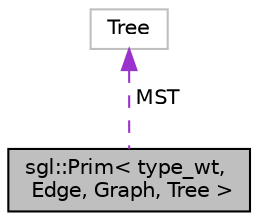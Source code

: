 digraph "sgl::Prim&lt; type_wt, Edge, Graph, Tree &gt;"
{
  edge [fontname="Helvetica",fontsize="10",labelfontname="Helvetica",labelfontsize="10"];
  node [fontname="Helvetica",fontsize="10",shape=record];
  Node1 [label="sgl::Prim\< type_wt,\l Edge, Graph, Tree \>",height=0.2,width=0.4,color="black", fillcolor="grey75", style="filled", fontcolor="black"];
  Node2 -> Node1 [dir="back",color="darkorchid3",fontsize="10",style="dashed",label=" MST" ,fontname="Helvetica"];
  Node2 [label="Tree",height=0.2,width=0.4,color="grey75", fillcolor="white", style="filled"];
}
